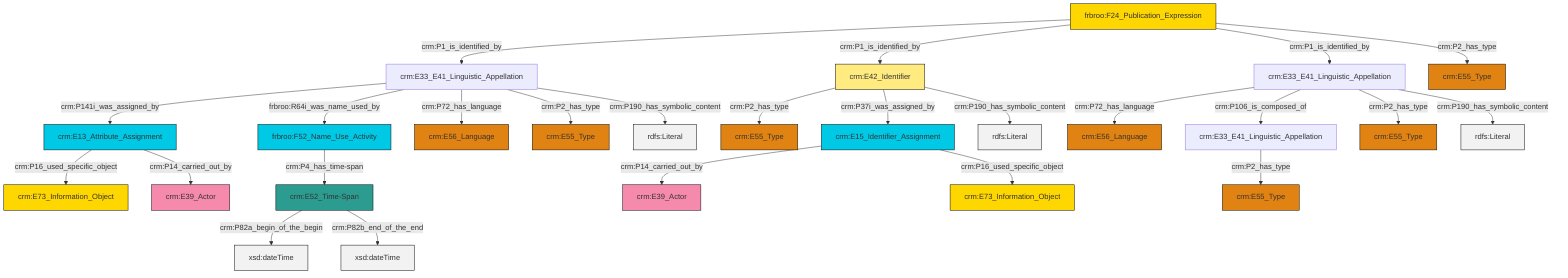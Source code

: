 graph TD
classDef Literal fill:#f2f2f2,stroke:#000000;
classDef CRM_Entity fill:#FFFFFF,stroke:#000000;
classDef Temporal_Entity fill:#00C9E6, stroke:#000000;
classDef Type fill:#E18312, stroke:#000000;
classDef Time-Span fill:#2C9C91, stroke:#000000;
classDef Appellation fill:#FFEB7F, stroke:#000000;
classDef Place fill:#008836, stroke:#000000;
classDef Persistent_Item fill:#B266B2, stroke:#000000;
classDef Conceptual_Object fill:#FFD700, stroke:#000000;
classDef Physical_Thing fill:#D2B48C, stroke:#000000;
classDef Actor fill:#f58aad, stroke:#000000;
classDef PC_Classes fill:#4ce600, stroke:#000000;
classDef Multi fill:#cccccc,stroke:#000000;

2["crm:E52_Time-Span"]:::Time-Span -->|crm:P82a_begin_of_the_begin| 4[xsd:dateTime]:::Literal
0["crm:E33_E41_Linguistic_Appellation"]:::Default -->|crm:P72_has_language| 5["crm:E56_Language"]:::Type
6["frbroo:F24_Publication_Expression"]:::Conceptual_Object -->|crm:P1_is_identified_by| 7["crm:E33_E41_Linguistic_Appellation"]:::Default
0["crm:E33_E41_Linguistic_Appellation"]:::Default -->|crm:P106_is_composed_of| 11["crm:E33_E41_Linguistic_Appellation"]:::Default
16["crm:E42_Identifier"]:::Appellation -->|crm:P2_has_type| 14["crm:E55_Type"]:::Type
16["crm:E42_Identifier"]:::Appellation -->|crm:P37i_was_assigned_by| 17["crm:E15_Identifier_Assignment"]:::Temporal_Entity
6["frbroo:F24_Publication_Expression"]:::Conceptual_Object -->|crm:P1_is_identified_by| 16["crm:E42_Identifier"]:::Appellation
21["frbroo:F52_Name_Use_Activity"]:::Temporal_Entity -->|crm:P4_has_time-span| 2["crm:E52_Time-Span"]:::Time-Span
7["crm:E33_E41_Linguistic_Appellation"]:::Default -->|crm:P141i_was_assigned_by| 22["crm:E13_Attribute_Assignment"]:::Temporal_Entity
7["crm:E33_E41_Linguistic_Appellation"]:::Default -->|frbroo:R64i_was_name_used_by| 21["frbroo:F52_Name_Use_Activity"]:::Temporal_Entity
7["crm:E33_E41_Linguistic_Appellation"]:::Default -->|crm:P72_has_language| 26["crm:E56_Language"]:::Type
16["crm:E42_Identifier"]:::Appellation -->|crm:P190_has_symbolic_content| 27[rdfs:Literal]:::Literal
6["frbroo:F24_Publication_Expression"]:::Conceptual_Object -->|crm:P1_is_identified_by| 0["crm:E33_E41_Linguistic_Appellation"]:::Default
6["frbroo:F24_Publication_Expression"]:::Conceptual_Object -->|crm:P2_has_type| 30["crm:E55_Type"]:::Type
2["crm:E52_Time-Span"]:::Time-Span -->|crm:P82b_end_of_the_end| 33[xsd:dateTime]:::Literal
17["crm:E15_Identifier_Assignment"]:::Temporal_Entity -->|crm:P14_carried_out_by| 34["crm:E39_Actor"]:::Actor
17["crm:E15_Identifier_Assignment"]:::Temporal_Entity -->|crm:P16_used_specific_object| 37["crm:E73_Information_Object"]:::Conceptual_Object
0["crm:E33_E41_Linguistic_Appellation"]:::Default -->|crm:P2_has_type| 12["crm:E55_Type"]:::Type
11["crm:E33_E41_Linguistic_Appellation"]:::Default -->|crm:P2_has_type| 8["crm:E55_Type"]:::Type
7["crm:E33_E41_Linguistic_Appellation"]:::Default -->|crm:P2_has_type| 18["crm:E55_Type"]:::Type
22["crm:E13_Attribute_Assignment"]:::Temporal_Entity -->|crm:P16_used_specific_object| 24["crm:E73_Information_Object"]:::Conceptual_Object
0["crm:E33_E41_Linguistic_Appellation"]:::Default -->|crm:P190_has_symbolic_content| 42[rdfs:Literal]:::Literal
7["crm:E33_E41_Linguistic_Appellation"]:::Default -->|crm:P190_has_symbolic_content| 44[rdfs:Literal]:::Literal
22["crm:E13_Attribute_Assignment"]:::Temporal_Entity -->|crm:P14_carried_out_by| 35["crm:E39_Actor"]:::Actor